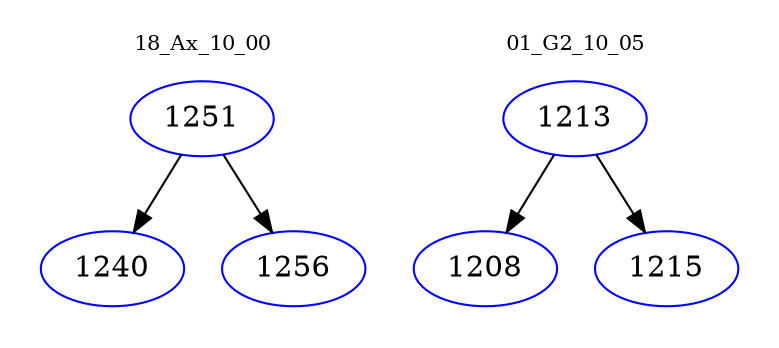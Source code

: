 digraph{
subgraph cluster_0 {
color = white
label = "18_Ax_10_00";
fontsize=10;
T0_1251 [label="1251", color="blue"]
T0_1251 -> T0_1240 [color="black"]
T0_1240 [label="1240", color="blue"]
T0_1251 -> T0_1256 [color="black"]
T0_1256 [label="1256", color="blue"]
}
subgraph cluster_1 {
color = white
label = "01_G2_10_05";
fontsize=10;
T1_1213 [label="1213", color="blue"]
T1_1213 -> T1_1208 [color="black"]
T1_1208 [label="1208", color="blue"]
T1_1213 -> T1_1215 [color="black"]
T1_1215 [label="1215", color="blue"]
}
}
